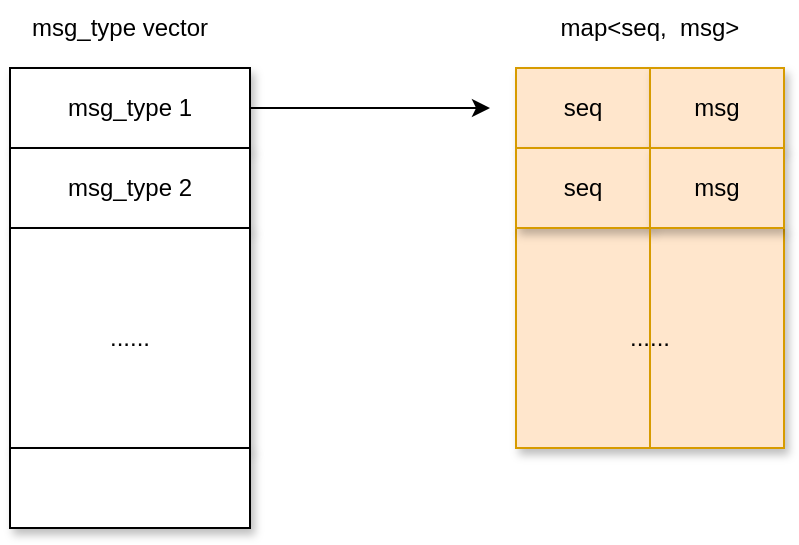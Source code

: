 <mxfile userAgent="Mozilla/5.0 (Macintosh; Intel Mac OS X 10_11_6) AppleWebKit/537.36 (KHTML, like Gecko) Chrome/56.0.292.87 Safari/537.36" version="6.2.9" editor="www.draw.io" type="github"><diagram name="Page-1"><mxGraphModel dx="786" dy="475" grid="1" gridSize="10" guides="1" tooltips="1" connect="1" arrows="1" fold="1" page="1" pageScale="1" pageWidth="826" pageHeight="1169" background="#ffffff" math="0" shadow="0"><root><mxCell id="0"/><mxCell id="1" parent="0"/><mxCell id="10" value="msg_type 1" style="whiteSpace=wrap;html=1;shadow=1;" vertex="1" parent="1"><mxGeometry x="160" y="160" width="120" height="40" as="geometry"/></mxCell><mxCell id="11" value="msg_type 2" style="whiteSpace=wrap;html=1;shadow=1;" vertex="1" parent="1"><mxGeometry x="160" y="200" width="120" height="40" as="geometry"/></mxCell><mxCell id="12" value="......" style="whiteSpace=wrap;html=1;shadow=1;" vertex="1" parent="1"><mxGeometry x="160" y="240" width="120" height="110" as="geometry"/></mxCell><mxCell id="13" value="" style="whiteSpace=wrap;html=1;shadow=1;" vertex="1" parent="1"><mxGeometry x="160" y="350" width="120" height="40" as="geometry"/></mxCell><mxCell id="14" value="msg_type vector" style="text;html=1;strokeColor=none;fillColor=none;align=center;verticalAlign=middle;whiteSpace=wrap;shadow=1;" vertex="1" parent="1"><mxGeometry x="160" y="130" width="110" height="20" as="geometry"/></mxCell><mxCell id="15" value="" style="endArrow=classic;html=1;exitX=1;exitY=0.5;" edge="1" parent="1" source="10"><mxGeometry width="50" height="50" relative="1" as="geometry"><mxPoint x="350" y="230" as="sourcePoint"/><mxPoint x="400" y="180" as="targetPoint"/></mxGeometry></mxCell><mxCell id="18" value="seq" style="whiteSpace=wrap;html=1;shadow=1;fillColor=#ffe6cc;strokeColor=#d79b00;" vertex="1" parent="1"><mxGeometry x="413" y="160" width="67" height="40" as="geometry"/></mxCell><mxCell id="19" value="......" style="whiteSpace=wrap;html=1;shadow=1;fillColor=#ffe6cc;strokeColor=#d79b00;" vertex="1" parent="1"><mxGeometry x="413" y="240" width="134" height="110" as="geometry"/></mxCell><mxCell id="37" value="msg" style="whiteSpace=wrap;html=1;shadow=1;fillColor=#ffe6cc;strokeColor=#d79b00;" vertex="1" parent="1"><mxGeometry x="480" y="160" width="67" height="40" as="geometry"/></mxCell><mxCell id="38" value="seq" style="whiteSpace=wrap;html=1;shadow=1;fillColor=#ffe6cc;strokeColor=#d79b00;" vertex="1" parent="1"><mxGeometry x="413" y="200" width="67" height="40" as="geometry"/></mxCell><mxCell id="39" value="msg" style="whiteSpace=wrap;html=1;shadow=1;fillColor=#ffe6cc;strokeColor=#d79b00;" vertex="1" parent="1"><mxGeometry x="480" y="200" width="67" height="40" as="geometry"/></mxCell><mxCell id="40" value="map&amp;lt;seq, &amp;nbsp;msg&amp;gt;" style="text;html=1;strokeColor=none;fillColor=none;align=center;verticalAlign=middle;whiteSpace=wrap;shadow=1;" vertex="1" parent="1"><mxGeometry x="425" y="130" width="110" height="20" as="geometry"/></mxCell><mxCell id="41" value="" style="line;strokeWidth=1;direction=south;html=1;shadow=0;fillColor=#ffe6cc;strokeColor=#d79b00;" vertex="1" parent="1"><mxGeometry x="475" y="240" width="10" height="110" as="geometry"/></mxCell></root></mxGraphModel></diagram></mxfile>